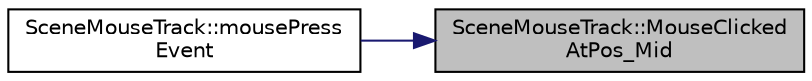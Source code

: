 digraph "SceneMouseTrack::MouseClickedAtPos_Mid"
{
 // LATEX_PDF_SIZE
  edge [fontname="Helvetica",fontsize="10",labelfontname="Helvetica",labelfontsize="10"];
  node [fontname="Helvetica",fontsize="10",shape=record];
  rankdir="RL";
  Node1 [label="SceneMouseTrack::MouseClicked\lAtPos_Mid",height=0.2,width=0.4,color="black", fillcolor="grey75", style="filled", fontcolor="black",tooltip=" "];
  Node1 -> Node2 [dir="back",color="midnightblue",fontsize="10",style="solid"];
  Node2 [label="SceneMouseTrack::mousePress\lEvent",height=0.2,width=0.4,color="black", fillcolor="white", style="filled",URL="$class_scene_mouse_track.html#a2d7efca55298e0b4896d22da215152cf",tooltip=" "];
}
